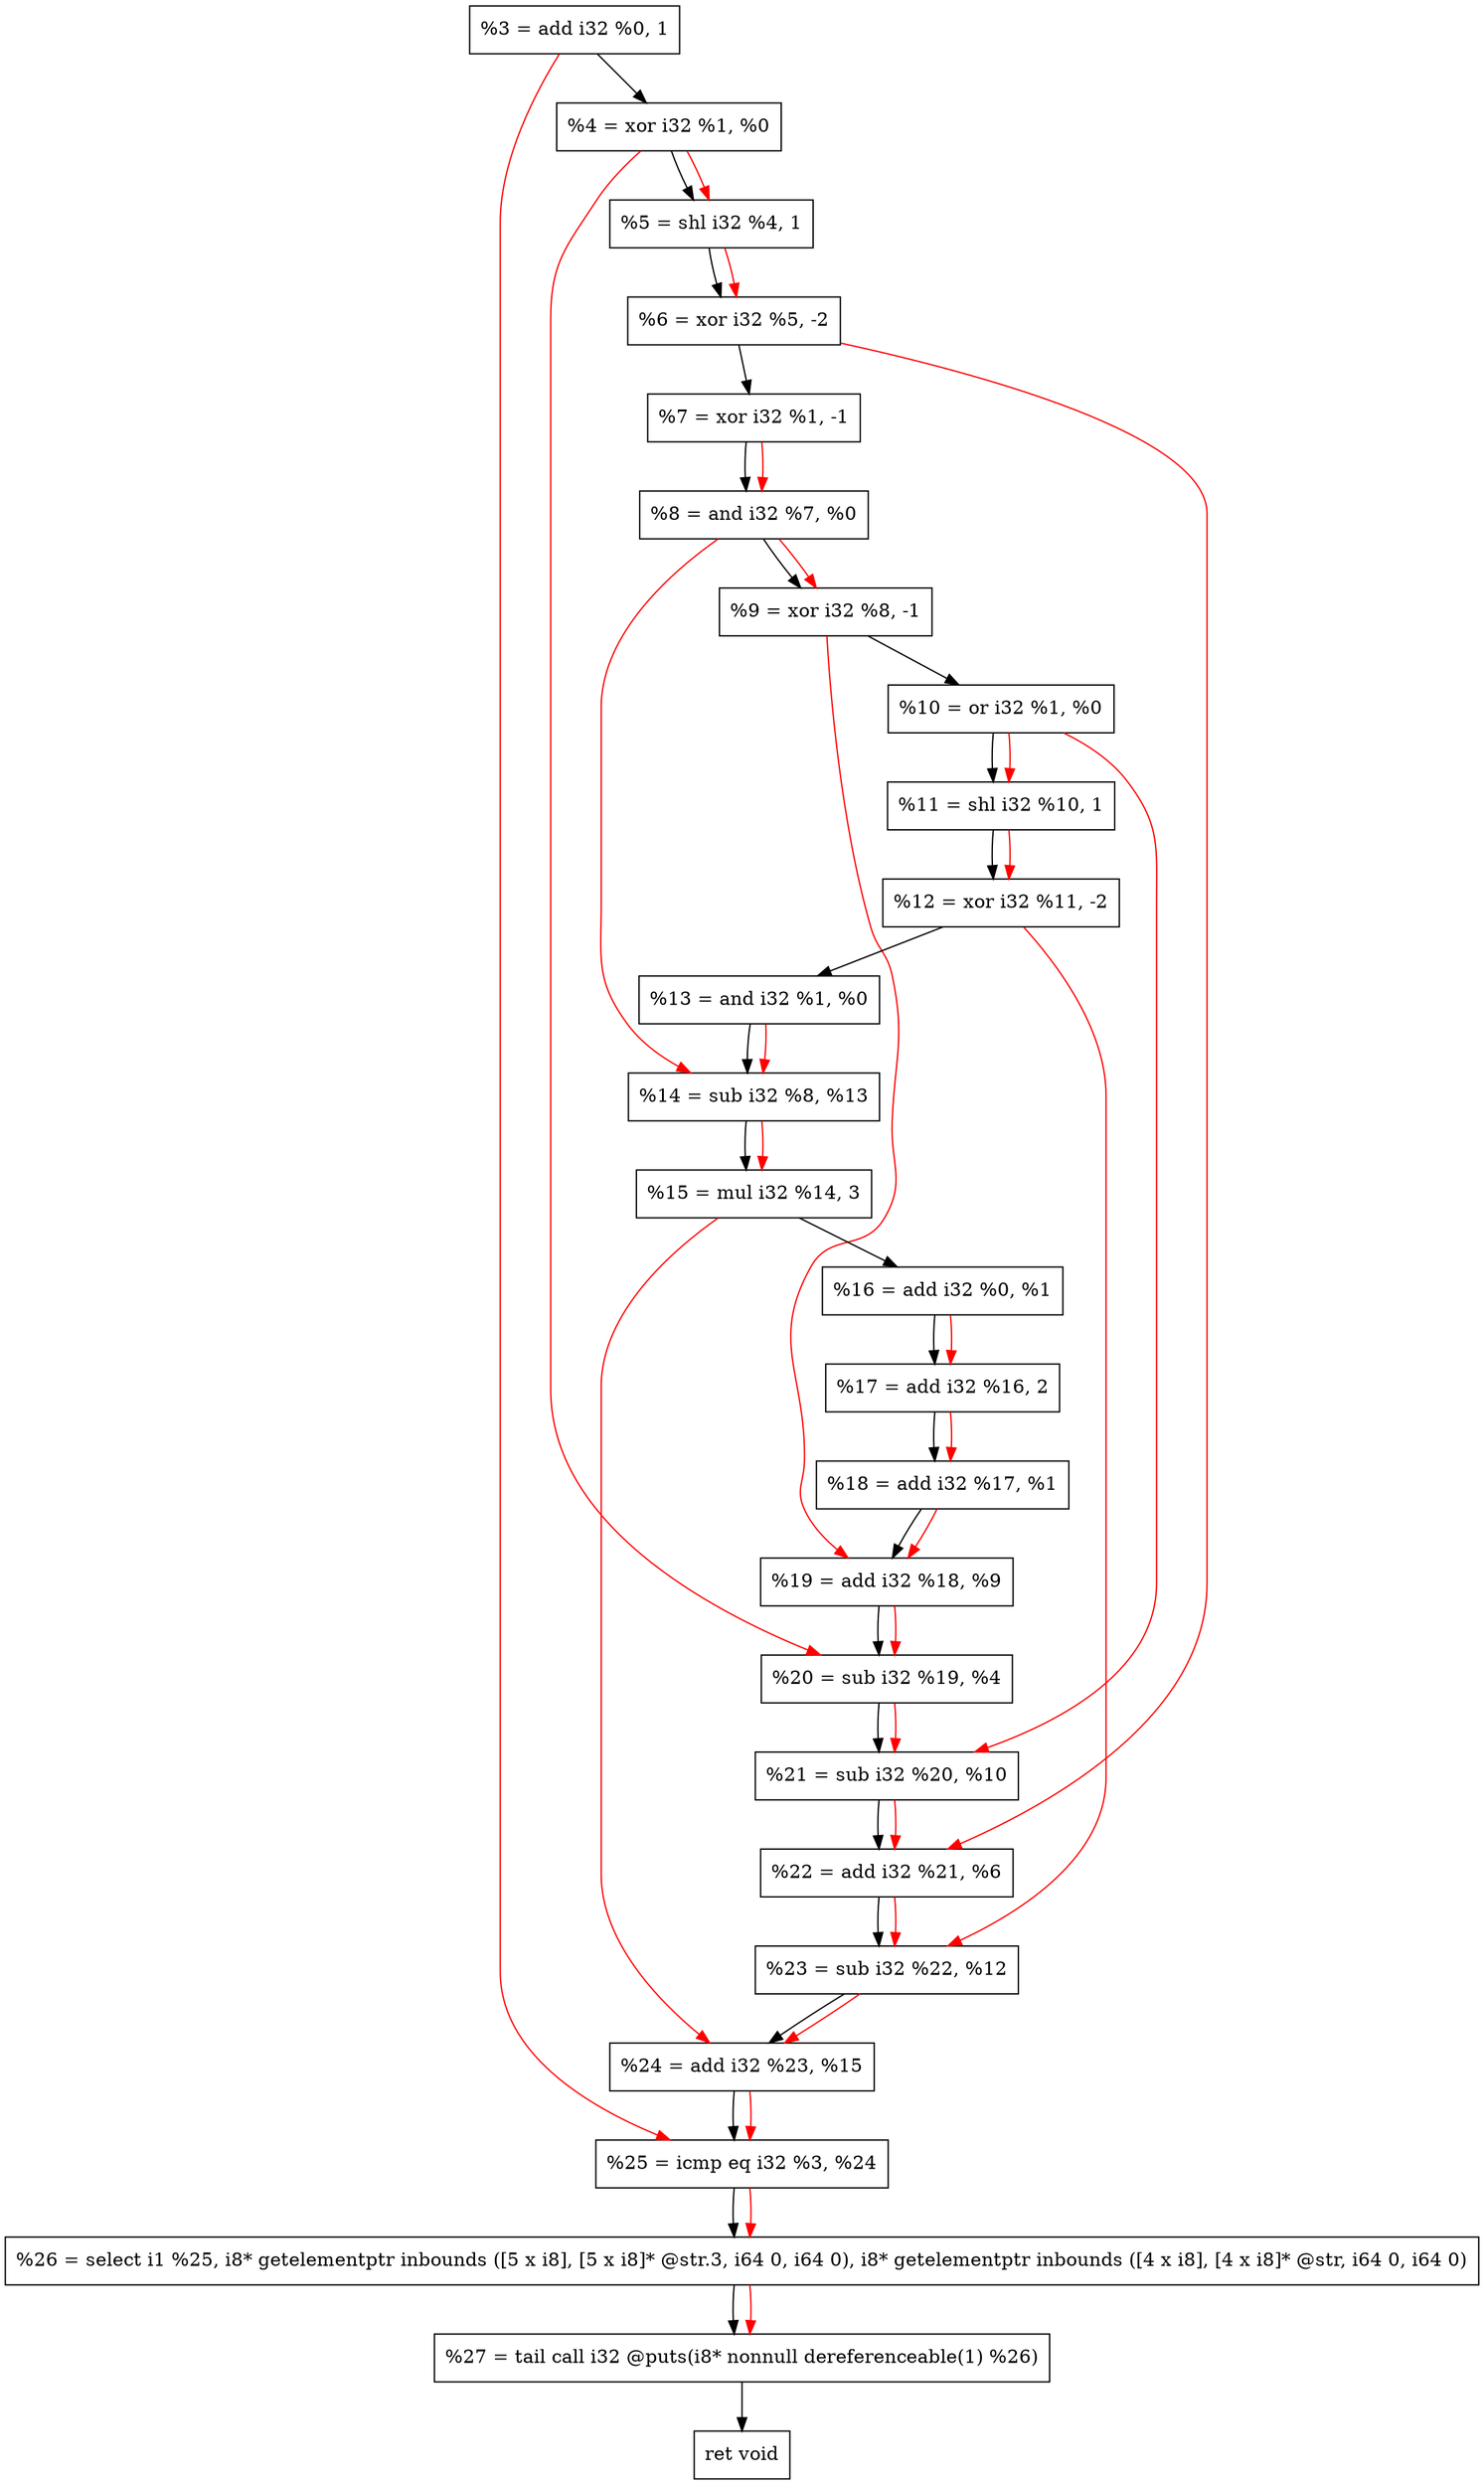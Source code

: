 digraph "DFG for'crackme' function" {
	Node0x848b50[shape=record, label="  %3 = add i32 %0, 1"];
	Node0x848bc0[shape=record, label="  %4 = xor i32 %1, %0"];
	Node0x848c80[shape=record, label="  %5 = shl i32 %4, 1"];
	Node0x848cf0[shape=record, label="  %6 = xor i32 %5, -2"];
	Node0x848d90[shape=record, label="  %7 = xor i32 %1, -1"];
	Node0x848e00[shape=record, label="  %8 = and i32 %7, %0"];
	Node0x848e70[shape=record, label="  %9 = xor i32 %8, -1"];
	Node0x848ee0[shape=record, label="  %10 = or i32 %1, %0"];
	Node0x848f50[shape=record, label="  %11 = shl i32 %10, 1"];
	Node0x848fc0[shape=record, label="  %12 = xor i32 %11, -2"];
	Node0x849030[shape=record, label="  %13 = and i32 %1, %0"];
	Node0x8490a0[shape=record, label="  %14 = sub i32 %8, %13"];
	Node0x849140[shape=record, label="  %15 = mul i32 %14, 3"];
	Node0x8491b0[shape=record, label="  %16 = add i32 %0, %1"];
	Node0x849250[shape=record, label="  %17 = add i32 %16, 2"];
	Node0x8492c0[shape=record, label="  %18 = add i32 %17, %1"];
	Node0x849330[shape=record, label="  %19 = add i32 %18, %9"];
	Node0x8493a0[shape=record, label="  %20 = sub i32 %19, %4"];
	Node0x849410[shape=record, label="  %21 = sub i32 %20, %10"];
	Node0x849480[shape=record, label="  %22 = add i32 %21, %6"];
	Node0x8494f0[shape=record, label="  %23 = sub i32 %22, %12"];
	Node0x849560[shape=record, label="  %24 = add i32 %23, %15"];
	Node0x8495d0[shape=record, label="  %25 = icmp eq i32 %3, %24"];
	Node0x7e9268[shape=record, label="  %26 = select i1 %25, i8* getelementptr inbounds ([5 x i8], [5 x i8]* @str.3, i64 0, i64 0), i8* getelementptr inbounds ([4 x i8], [4 x i8]* @str, i64 0, i64 0)"];
	Node0x849a70[shape=record, label="  %27 = tail call i32 @puts(i8* nonnull dereferenceable(1) %26)"];
	Node0x849ac0[shape=record, label="  ret void"];
	Node0x848b50 -> Node0x848bc0;
	Node0x848bc0 -> Node0x848c80;
	Node0x848c80 -> Node0x848cf0;
	Node0x848cf0 -> Node0x848d90;
	Node0x848d90 -> Node0x848e00;
	Node0x848e00 -> Node0x848e70;
	Node0x848e70 -> Node0x848ee0;
	Node0x848ee0 -> Node0x848f50;
	Node0x848f50 -> Node0x848fc0;
	Node0x848fc0 -> Node0x849030;
	Node0x849030 -> Node0x8490a0;
	Node0x8490a0 -> Node0x849140;
	Node0x849140 -> Node0x8491b0;
	Node0x8491b0 -> Node0x849250;
	Node0x849250 -> Node0x8492c0;
	Node0x8492c0 -> Node0x849330;
	Node0x849330 -> Node0x8493a0;
	Node0x8493a0 -> Node0x849410;
	Node0x849410 -> Node0x849480;
	Node0x849480 -> Node0x8494f0;
	Node0x8494f0 -> Node0x849560;
	Node0x849560 -> Node0x8495d0;
	Node0x8495d0 -> Node0x7e9268;
	Node0x7e9268 -> Node0x849a70;
	Node0x849a70 -> Node0x849ac0;
edge [color=red]
	Node0x848bc0 -> Node0x848c80;
	Node0x848c80 -> Node0x848cf0;
	Node0x848d90 -> Node0x848e00;
	Node0x848e00 -> Node0x848e70;
	Node0x848ee0 -> Node0x848f50;
	Node0x848f50 -> Node0x848fc0;
	Node0x848e00 -> Node0x8490a0;
	Node0x849030 -> Node0x8490a0;
	Node0x8490a0 -> Node0x849140;
	Node0x8491b0 -> Node0x849250;
	Node0x849250 -> Node0x8492c0;
	Node0x8492c0 -> Node0x849330;
	Node0x848e70 -> Node0x849330;
	Node0x849330 -> Node0x8493a0;
	Node0x848bc0 -> Node0x8493a0;
	Node0x8493a0 -> Node0x849410;
	Node0x848ee0 -> Node0x849410;
	Node0x849410 -> Node0x849480;
	Node0x848cf0 -> Node0x849480;
	Node0x849480 -> Node0x8494f0;
	Node0x848fc0 -> Node0x8494f0;
	Node0x8494f0 -> Node0x849560;
	Node0x849140 -> Node0x849560;
	Node0x848b50 -> Node0x8495d0;
	Node0x849560 -> Node0x8495d0;
	Node0x8495d0 -> Node0x7e9268;
	Node0x7e9268 -> Node0x849a70;
}
